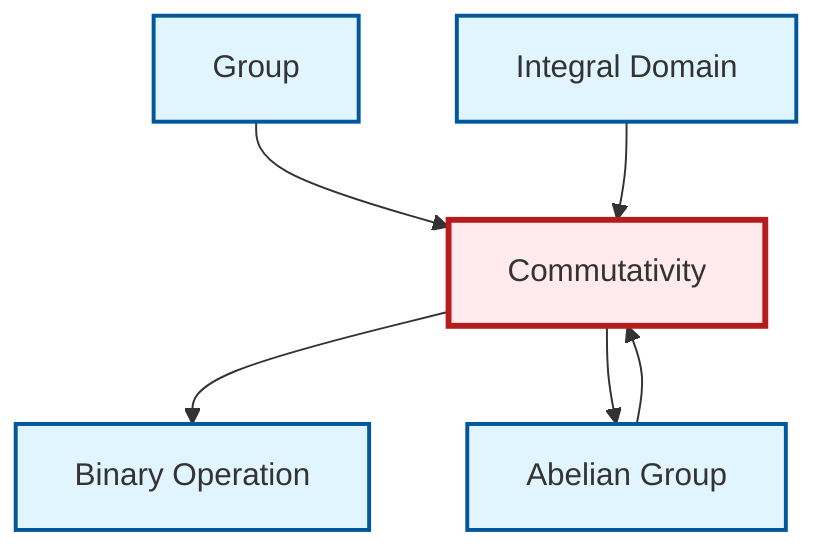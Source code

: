 graph TD
    classDef definition fill:#e1f5fe,stroke:#01579b,stroke-width:2px
    classDef theorem fill:#f3e5f5,stroke:#4a148c,stroke-width:2px
    classDef axiom fill:#fff3e0,stroke:#e65100,stroke-width:2px
    classDef example fill:#e8f5e9,stroke:#1b5e20,stroke-width:2px
    classDef current fill:#ffebee,stroke:#b71c1c,stroke-width:3px
    def-integral-domain["Integral Domain"]:::definition
    def-commutativity["Commutativity"]:::definition
    def-binary-operation["Binary Operation"]:::definition
    def-group["Group"]:::definition
    def-abelian-group["Abelian Group"]:::definition
    def-group --> def-commutativity
    def-commutativity --> def-binary-operation
    def-abelian-group --> def-commutativity
    def-commutativity --> def-abelian-group
    def-integral-domain --> def-commutativity
    class def-commutativity current